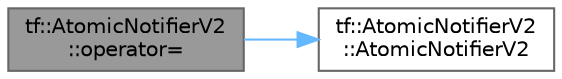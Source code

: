 digraph "tf::AtomicNotifierV2::operator="
{
 // LATEX_PDF_SIZE
  bgcolor="transparent";
  edge [fontname=Helvetica,fontsize=10,labelfontname=Helvetica,labelfontsize=10];
  node [fontname=Helvetica,fontsize=10,shape=box,height=0.2,width=0.4];
  rankdir="LR";
  Node1 [id="Node000001",label="tf::AtomicNotifierV2\l::operator=",height=0.2,width=0.4,color="gray40", fillcolor="grey60", style="filled", fontcolor="black",tooltip=" "];
  Node1 -> Node2 [id="edge1_Node000001_Node000002",color="steelblue1",style="solid",tooltip=" "];
  Node2 [id="Node000002",label="tf::AtomicNotifierV2\l::AtomicNotifierV2",height=0.2,width=0.4,color="grey40", fillcolor="white", style="filled",URL="$classtf_1_1_atomic_notifier_v2.html#a294b8fe8cbfb322e6e09c9f1f1d98ccd",tooltip=" "];
}
